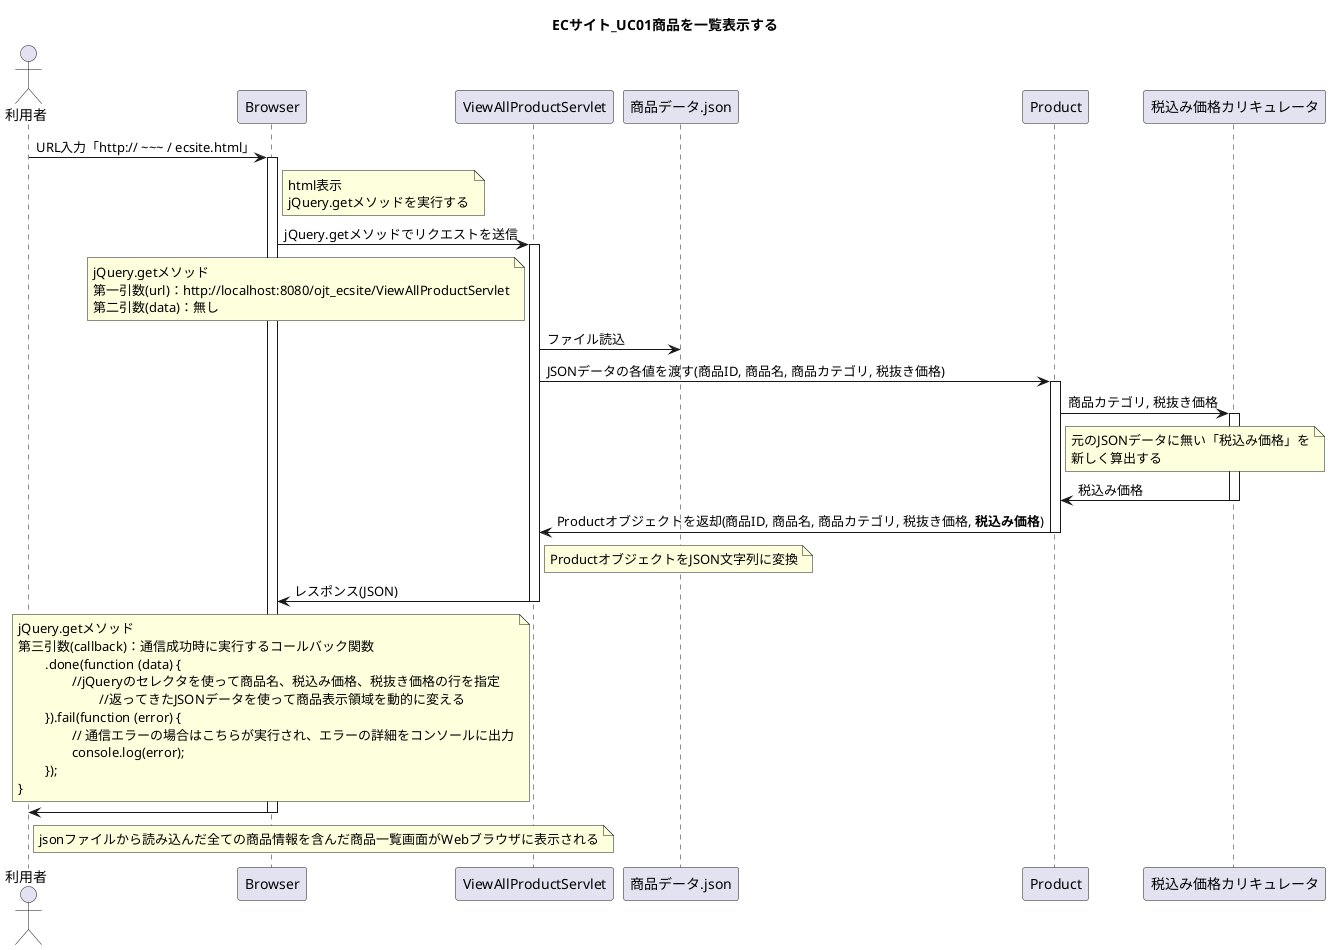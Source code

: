 @startuml
title ECサイト_UC01商品を一覧表示する

actor 利用者

利用者 -> Browser : URL入力「http:// ~~~ / ecsite.html」
activate Browser
	note right of Browser
	html表示
	jQuery.getメソッドを実行する
	end note

Browser -> ViewAllProductServlet : jQuery.getメソッドでリクエストを送信
activate ViewAllProductServlet

	note left of ViewAllProductServlet
	jQuery.getメソッド
	第一引数(url)：http://localhost:8080/ojt_ecsite/ViewAllProductServlet
	第二引数(data)：無し
	end note


ViewAllProductServlet -> 商品データ.json : ファイル読込
ViewAllProductServlet -> Product : JSONデータの各値を渡す(商品ID, 商品名, 商品カテゴリ, 税抜き価格)
activate Product
Product -> 税込み価格カリキュレータ : 商品カテゴリ, 税抜き価格
activate 税込み価格カリキュレータ

	note right of Product
	元のJSONデータに無い「税込み価格」を
	新しく算出する
	end note

Product <- 税込み価格カリキュレータ : 税込み価格
deactivate 税込み価格カリキュレータ
ViewAllProductServlet <- Product : Productオブジェクトを返却(商品ID, 商品名, 商品カテゴリ, 税抜き価格, **税込み価格**)
deactivate Product

	note right of ViewAllProductServlet
	ProductオブジェクトをJSON文字列に変換
	end note
	Browser <- ViewAllProductServlet : レスポンス(JSON)

	note left of ViewAllProductServlet
	jQuery.getメソッド
	第三引数(callback)：通信成功時に実行するコールバック関数
		.done(function (data) {
			//jQueryのセレクタを使って商品名、税込み価格、税抜き価格の行を指定
				//返ってきたJSONデータを使って商品表示領域を動的に変える
		}).fail(function (error) {
			// 通信エラーの場合はこちらが実行され、エラーの詳細をコンソールに出力
			console.log(error);
		});
	}
	end note

deactivate ViewAllProductServlet

利用者 <- Browser
	note right of 利用者
	jsonファイルから読み込んだ全ての商品情報を含んだ商品一覧画面がWebブラウザに表示される
	end note

deactivate Browser

@enduml